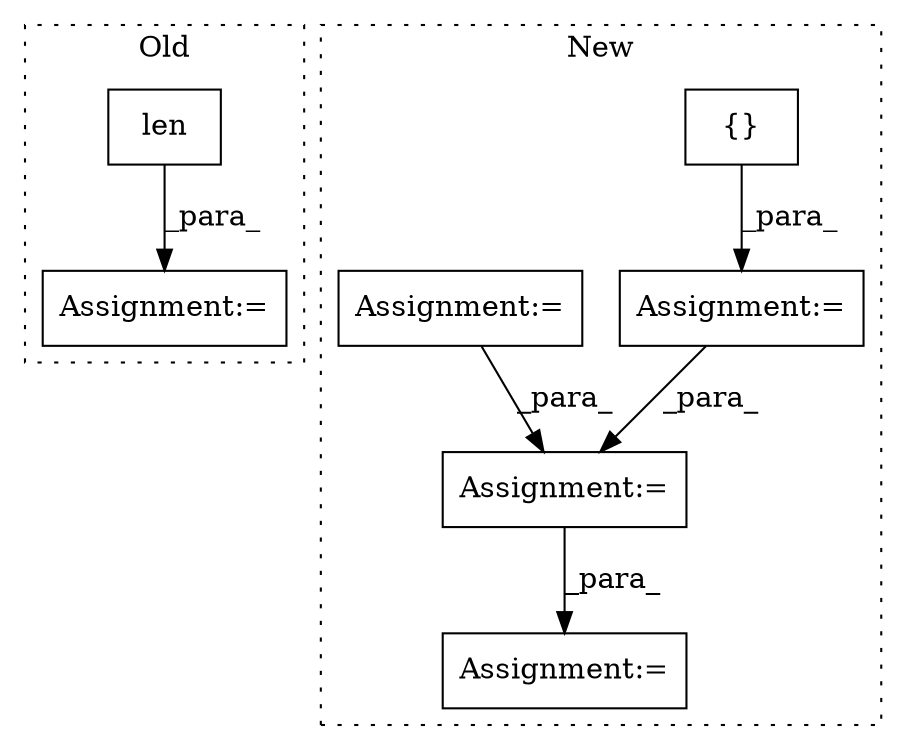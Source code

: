 digraph G {
subgraph cluster0 {
1 [label="len" a="32" s="1641,1658" l="4,1" shape="box"];
5 [label="Assignment:=" a="7" s="1588" l="1" shape="box"];
label = "Old";
style="dotted";
}
subgraph cluster1 {
2 [label="{}" a="4" s="4080,4104" l="1,1" shape="box"];
3 [label="Assignment:=" a="7" s="4057" l="1" shape="box"];
4 [label="Assignment:=" a="7" s="4445" l="1" shape="box"];
6 [label="Assignment:=" a="7" s="3987" l="1" shape="box"];
7 [label="Assignment:=" a="7" s="4410" l="1" shape="box"];
label = "New";
style="dotted";
}
1 -> 5 [label="_para_"];
2 -> 3 [label="_para_"];
3 -> 7 [label="_para_"];
6 -> 7 [label="_para_"];
7 -> 4 [label="_para_"];
}